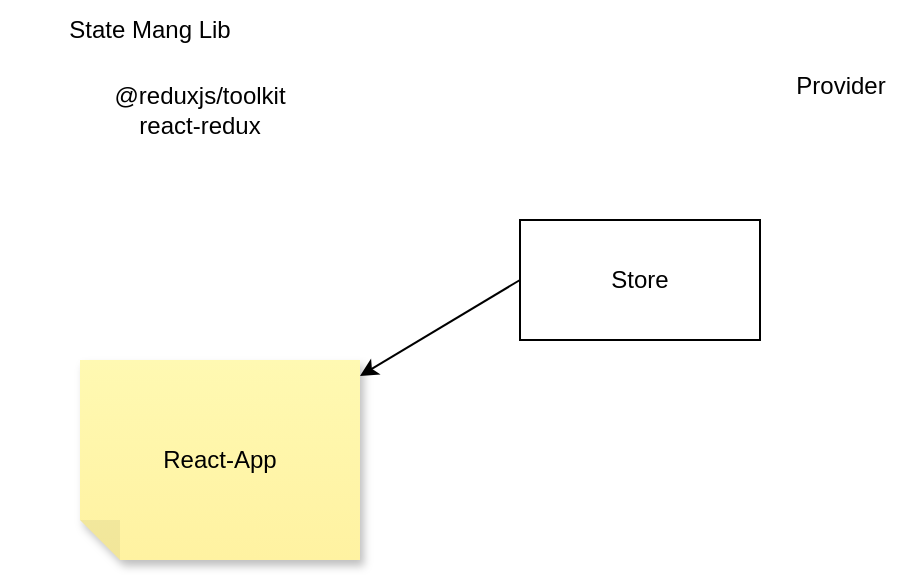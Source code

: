 <mxfile>
    <diagram id="Q3if0QVtafIIOMoh5oIZ" name="Page-1">
        <mxGraphModel dx="661" dy="394" grid="1" gridSize="10" guides="1" tooltips="1" connect="1" arrows="1" fold="1" page="1" pageScale="1" pageWidth="827" pageHeight="1169" math="0" shadow="0">
            <root>
                <mxCell id="0"/>
                <mxCell id="1" parent="0"/>
                <mxCell id="2" value="State Mang Lib" style="text;strokeColor=none;align=center;fillColor=none;html=1;verticalAlign=middle;whiteSpace=wrap;rounded=0;" parent="1" vertex="1">
                    <mxGeometry x="150" y="40" width="150" height="30" as="geometry"/>
                </mxCell>
                <mxCell id="3" value="@reduxjs/toolkit&lt;div&gt;react-redux&lt;/div&gt;" style="text;strokeColor=none;align=center;fillColor=none;html=1;verticalAlign=middle;whiteSpace=wrap;rounded=0;" parent="1" vertex="1">
                    <mxGeometry x="220" y="80" width="60" height="30" as="geometry"/>
                </mxCell>
                <mxCell id="4" value="React-App" style="shape=note;whiteSpace=wrap;html=1;backgroundOutline=1;fontColor=#000000;darkOpacity=0.05;fillColor=#FFF9B2;strokeColor=none;fillStyle=solid;direction=west;gradientDirection=north;gradientColor=#FFF2A1;shadow=1;size=20;pointerEvents=1;" parent="1" vertex="1">
                    <mxGeometry x="190" y="220" width="140" height="100" as="geometry"/>
                </mxCell>
                <mxCell id="6" style="edgeStyle=none;html=1;exitX=0;exitY=0.5;exitDx=0;exitDy=0;" parent="1" source="5" target="4" edge="1">
                    <mxGeometry relative="1" as="geometry"/>
                </mxCell>
                <mxCell id="5" value="Store" style="whiteSpace=wrap;html=1;" parent="1" vertex="1">
                    <mxGeometry x="410" y="150" width="120" height="60" as="geometry"/>
                </mxCell>
                <mxCell id="7" value="Provider" style="text;html=1;align=center;verticalAlign=middle;resizable=0;points=[];autosize=1;strokeColor=none;fillColor=none;" parent="1" vertex="1">
                    <mxGeometry x="535" y="68" width="70" height="30" as="geometry"/>
                </mxCell>
            </root>
        </mxGraphModel>
    </diagram>
    <diagram id="4EnAU8by7NKthPS5e3Ik" name="Page-2">
        <mxGraphModel dx="729" dy="394" grid="1" gridSize="10" guides="1" tooltips="1" connect="1" arrows="1" fold="1" page="1" pageScale="1" pageWidth="827" pageHeight="1169" math="0" shadow="0">
            <root>
                <mxCell id="0"/>
                <mxCell id="1" parent="0"/>
                <mxCell id="8W0d7RGEOydgsnuPqlp_-1" value="ReactApp" style="whiteSpace=wrap;html=1;" parent="1" vertex="1">
                    <mxGeometry x="220" y="70" width="120" height="60" as="geometry"/>
                </mxCell>
                <mxCell id="8W0d7RGEOydgsnuPqlp_-8" style="edgeStyle=none;html=1;exitX=1;exitY=0;exitDx=0;exitDy=0;entryX=0.164;entryY=0.726;entryDx=0;entryDy=0;entryPerimeter=0;" parent="1" source="8W0d7RGEOydgsnuPqlp_-2" target="8W0d7RGEOydgsnuPqlp_-5" edge="1">
                    <mxGeometry relative="1" as="geometry"/>
                </mxCell>
                <mxCell id="8W0d7RGEOydgsnuPqlp_-2" value="Server" style="ellipse;whiteSpace=wrap;html=1;" parent="1" vertex="1">
                    <mxGeometry x="60" y="180" width="80" height="80" as="geometry"/>
                </mxCell>
                <mxCell id="8W0d7RGEOydgsnuPqlp_-4" style="edgeStyle=none;html=1;exitX=0;exitY=0.5;exitDx=0;exitDy=0;entryX=1;entryY=0.5;entryDx=0;entryDy=0;" parent="1" source="8W0d7RGEOydgsnuPqlp_-3" target="8W0d7RGEOydgsnuPqlp_-1" edge="1">
                    <mxGeometry relative="1" as="geometry"/>
                </mxCell>
                <mxCell id="8W0d7RGEOydgsnuPqlp_-3" value="Redux" style="whiteSpace=wrap;html=1;" parent="1" vertex="1">
                    <mxGeometry x="430" y="60" width="120" height="60" as="geometry"/>
                </mxCell>
                <mxCell id="8W0d7RGEOydgsnuPqlp_-7" style="edgeStyle=none;html=1;exitX=0.375;exitY=0.875;exitDx=0;exitDy=0;entryX=1;entryY=0.5;entryDx=0;entryDy=0;exitPerimeter=0;" parent="1" source="8W0d7RGEOydgsnuPqlp_-5" target="8W0d7RGEOydgsnuPqlp_-2" edge="1">
                    <mxGeometry relative="1" as="geometry"/>
                </mxCell>
                <mxCell id="8W0d7RGEOydgsnuPqlp_-5" value="API" style="rhombus;whiteSpace=wrap;html=1;" parent="1" vertex="1">
                    <mxGeometry x="490" y="100" width="80" height="80" as="geometry"/>
                </mxCell>
                <mxCell id="8W0d7RGEOydgsnuPqlp_-6" value="Thunk&lt;div&gt;Saga&lt;/div&gt;" style="text;html=1;align=center;verticalAlign=middle;resizable=0;points=[];autosize=1;strokeColor=none;fillColor=none;" parent="1" vertex="1">
                    <mxGeometry x="580" y="110" width="60" height="40" as="geometry"/>
                </mxCell>
                <mxCell id="8W0d7RGEOydgsnuPqlp_-9" style="edgeStyle=none;html=1;exitX=1;exitY=0.25;exitDx=0;exitDy=0;entryX=-0.032;entryY=0.118;entryDx=0;entryDy=0;entryPerimeter=0;" parent="1" source="8W0d7RGEOydgsnuPqlp_-1" target="8W0d7RGEOydgsnuPqlp_-3" edge="1">
                    <mxGeometry relative="1" as="geometry"/>
                </mxCell>
                <mxCell id="8W0d7RGEOydgsnuPqlp_-10" value="Redux-Saga" style="text;html=1;align=center;verticalAlign=middle;resizable=0;points=[];autosize=1;strokeColor=none;fillColor=none;" parent="1" vertex="1">
                    <mxGeometry x="475" y="188" width="90" height="30" as="geometry"/>
                </mxCell>
                <mxCell id="8W0d7RGEOydgsnuPqlp_-26" value="" style="edgeStyle=none;html=1;" parent="1" source="8W0d7RGEOydgsnuPqlp_-11" target="8W0d7RGEOydgsnuPqlp_-25" edge="1">
                    <mxGeometry relative="1" as="geometry"/>
                </mxCell>
                <mxCell id="8W0d7RGEOydgsnuPqlp_-11" value="RootSaga" style="text;html=1;align=center;verticalAlign=middle;resizable=0;points=[];autosize=1;strokeColor=none;fillColor=none;" parent="1" vertex="1">
                    <mxGeometry x="400" y="230" width="80" height="30" as="geometry"/>
                </mxCell>
                <mxCell id="8W0d7RGEOydgsnuPqlp_-24" value="" style="edgeStyle=none;html=1;" parent="1" source="8W0d7RGEOydgsnuPqlp_-12" target="8W0d7RGEOydgsnuPqlp_-11" edge="1">
                    <mxGeometry relative="1" as="geometry"/>
                </mxCell>
                <mxCell id="8W0d7RGEOydgsnuPqlp_-12" value="Watcher" style="text;html=1;align=center;verticalAlign=middle;resizable=0;points=[];autosize=1;strokeColor=none;fillColor=none;" parent="1" vertex="1">
                    <mxGeometry x="510" y="230" width="70" height="30" as="geometry"/>
                </mxCell>
                <mxCell id="8W0d7RGEOydgsnuPqlp_-19" value="" style="edgeStyle=none;html=1;" parent="1" source="8W0d7RGEOydgsnuPqlp_-13" target="8W0d7RGEOydgsnuPqlp_-18" edge="1">
                    <mxGeometry relative="1" as="geometry"/>
                </mxCell>
                <mxCell id="8W0d7RGEOydgsnuPqlp_-20" style="edgeStyle=none;html=1;" parent="1" source="8W0d7RGEOydgsnuPqlp_-13" target="8W0d7RGEOydgsnuPqlp_-17" edge="1">
                    <mxGeometry relative="1" as="geometry">
                        <mxPoint x="680" y="260" as="targetPoint"/>
                    </mxGeometry>
                </mxCell>
                <mxCell id="8W0d7RGEOydgsnuPqlp_-23" value="" style="edgeStyle=none;html=1;" parent="1" source="8W0d7RGEOydgsnuPqlp_-13" target="8W0d7RGEOydgsnuPqlp_-12" edge="1">
                    <mxGeometry relative="1" as="geometry"/>
                </mxCell>
                <mxCell id="8W0d7RGEOydgsnuPqlp_-13" value="Worker" style="text;html=1;align=center;verticalAlign=middle;resizable=0;points=[];autosize=1;strokeColor=none;fillColor=none;" parent="1" vertex="1">
                    <mxGeometry x="610" y="230" width="60" height="30" as="geometry"/>
                </mxCell>
                <mxCell id="8W0d7RGEOydgsnuPqlp_-14" value="all( [] )" style="text;html=1;align=center;verticalAlign=middle;resizable=0;points=[];autosize=1;strokeColor=none;fillColor=none;" parent="1" vertex="1">
                    <mxGeometry x="400" y="248" width="60" height="30" as="geometry"/>
                </mxCell>
                <mxCell id="8W0d7RGEOydgsnuPqlp_-15" value="takeLatest&lt;div&gt;takeEvery&lt;/div&gt;" style="text;html=1;align=center;verticalAlign=middle;resizable=0;points=[];autosize=1;strokeColor=none;fillColor=none;" parent="1" vertex="1">
                    <mxGeometry x="505" y="260" width="80" height="40" as="geometry"/>
                </mxCell>
                <mxCell id="8W0d7RGEOydgsnuPqlp_-16" value="call&lt;div&gt;put&lt;/div&gt;" style="text;html=1;align=center;verticalAlign=middle;resizable=0;points=[];autosize=1;strokeColor=none;fillColor=none;" parent="1" vertex="1">
                    <mxGeometry x="715" y="270" width="40" height="40" as="geometry"/>
                </mxCell>
                <mxCell id="8W0d7RGEOydgsnuPqlp_-17" value="Handler" style="text;html=1;align=center;verticalAlign=middle;resizable=0;points=[];autosize=1;strokeColor=none;fillColor=none;" parent="1" vertex="1">
                    <mxGeometry x="695" y="248" width="70" height="30" as="geometry"/>
                </mxCell>
                <mxCell id="8W0d7RGEOydgsnuPqlp_-18" value="Service" style="text;html=1;align=center;verticalAlign=middle;resizable=0;points=[];autosize=1;strokeColor=none;fillColor=none;" parent="1" vertex="1">
                    <mxGeometry x="695" y="218" width="60" height="30" as="geometry"/>
                </mxCell>
                <mxCell id="8W0d7RGEOydgsnuPqlp_-22" value="(rest_api)" style="text;html=1;align=center;verticalAlign=middle;resizable=0;points=[];autosize=1;strokeColor=none;fillColor=none;" parent="1" vertex="1">
                    <mxGeometry x="750" y="218" width="70" height="30" as="geometry"/>
                </mxCell>
                <mxCell id="8W0d7RGEOydgsnuPqlp_-25" value="store" style="text;html=1;align=center;verticalAlign=middle;resizable=0;points=[];autosize=1;strokeColor=none;fillColor=none;" parent="1" vertex="1">
                    <mxGeometry x="285" y="228" width="50" height="30" as="geometry"/>
                </mxCell>
            </root>
        </mxGraphModel>
    </diagram>
    <diagram id="tmzwtpEpKujTVssA0-eM" name="Page-3">
        <mxGraphModel dx="966" dy="394" grid="1" gridSize="10" guides="1" tooltips="1" connect="1" arrows="1" fold="1" page="1" pageScale="1" pageWidth="827" pageHeight="1169" math="0" shadow="0">
            <root>
                <mxCell id="0"/>
                <mxCell id="1" parent="0"/>
                <mxCell id="yUEJepKz9ego3xd97B3T-6" value="" style="edgeStyle=none;html=1;" parent="1" source="yUEJepKz9ego3xd97B3T-1" target="yUEJepKz9ego3xd97B3T-3" edge="1">
                    <mxGeometry relative="1" as="geometry"/>
                </mxCell>
                <mxCell id="yUEJepKz9ego3xd97B3T-1" value="P" style="whiteSpace=wrap;html=1;" parent="1" vertex="1">
                    <mxGeometry x="190" y="110" width="120" height="60" as="geometry"/>
                </mxCell>
                <mxCell id="yUEJepKz9ego3xd97B3T-2" value="C" style="whiteSpace=wrap;html=1;" parent="1" vertex="1">
                    <mxGeometry x="190" y="300" width="120" height="60" as="geometry"/>
                </mxCell>
                <mxCell id="yUEJepKz9ego3xd97B3T-7" value="" style="edgeStyle=none;html=1;" parent="1" source="yUEJepKz9ego3xd97B3T-3" target="yUEJepKz9ego3xd97B3T-2" edge="1">
                    <mxGeometry relative="1" as="geometry"/>
                </mxCell>
                <mxCell id="yUEJepKz9ego3xd97B3T-3" value="A" style="whiteSpace=wrap;html=1;" parent="1" vertex="1">
                    <mxGeometry x="190" y="200" width="120" height="60" as="geometry"/>
                </mxCell>
                <mxCell id="yUEJepKz9ego3xd97B3T-5" value="" style="edgeStyle=none;html=1;" parent="1" source="yUEJepKz9ego3xd97B3T-4" target="yUEJepKz9ego3xd97B3T-3" edge="1">
                    <mxGeometry relative="1" as="geometry"/>
                </mxCell>
                <mxCell id="yUEJepKz9ego3xd97B3T-4" value="functionalComp" style="text;html=1;align=center;verticalAlign=middle;resizable=0;points=[];autosize=1;strokeColor=none;fillColor=none;" parent="1" vertex="1">
                    <mxGeometry x="380" y="208" width="110" height="30" as="geometry"/>
                </mxCell>
            </root>
        </mxGraphModel>
    </diagram>
    <diagram id="MF_S8h0aLEO9XPUr3k2_" name="Page-4">
        <mxGraphModel dx="966" dy="394" grid="1" gridSize="10" guides="1" tooltips="1" connect="1" arrows="1" fold="1" page="1" pageScale="1" pageWidth="827" pageHeight="1169" math="0" shadow="0">
            <root>
                <mxCell id="0"/>
                <mxCell id="1" parent="0"/>
                <mxCell id="9rKGac50cbCsdWDJ1AjF-4" value="" style="edgeStyle=none;html=1;" edge="1" parent="1" source="9rKGac50cbCsdWDJ1AjF-1" target="9rKGac50cbCsdWDJ1AjF-2">
                    <mxGeometry relative="1" as="geometry"/>
                </mxCell>
                <mxCell id="9rKGac50cbCsdWDJ1AjF-1" value="Constructor" style="whiteSpace=wrap;html=1;" vertex="1" parent="1">
                    <mxGeometry x="280" y="70" width="120" height="60" as="geometry"/>
                </mxCell>
                <mxCell id="9rKGac50cbCsdWDJ1AjF-5" value="" style="edgeStyle=none;html=1;" edge="1" parent="1" source="9rKGac50cbCsdWDJ1AjF-2" target="9rKGac50cbCsdWDJ1AjF-3">
                    <mxGeometry relative="1" as="geometry"/>
                </mxCell>
                <mxCell id="9rKGac50cbCsdWDJ1AjF-2" value="Render" style="whiteSpace=wrap;html=1;" vertex="1" parent="1">
                    <mxGeometry x="280" y="170" width="120" height="60" as="geometry"/>
                </mxCell>
                <mxCell id="9rKGac50cbCsdWDJ1AjF-3" value="ComponentDidMount" style="whiteSpace=wrap;html=1;" vertex="1" parent="1">
                    <mxGeometry x="280" y="260" width="120" height="60" as="geometry"/>
                </mxCell>
            </root>
        </mxGraphModel>
    </diagram>
</mxfile>